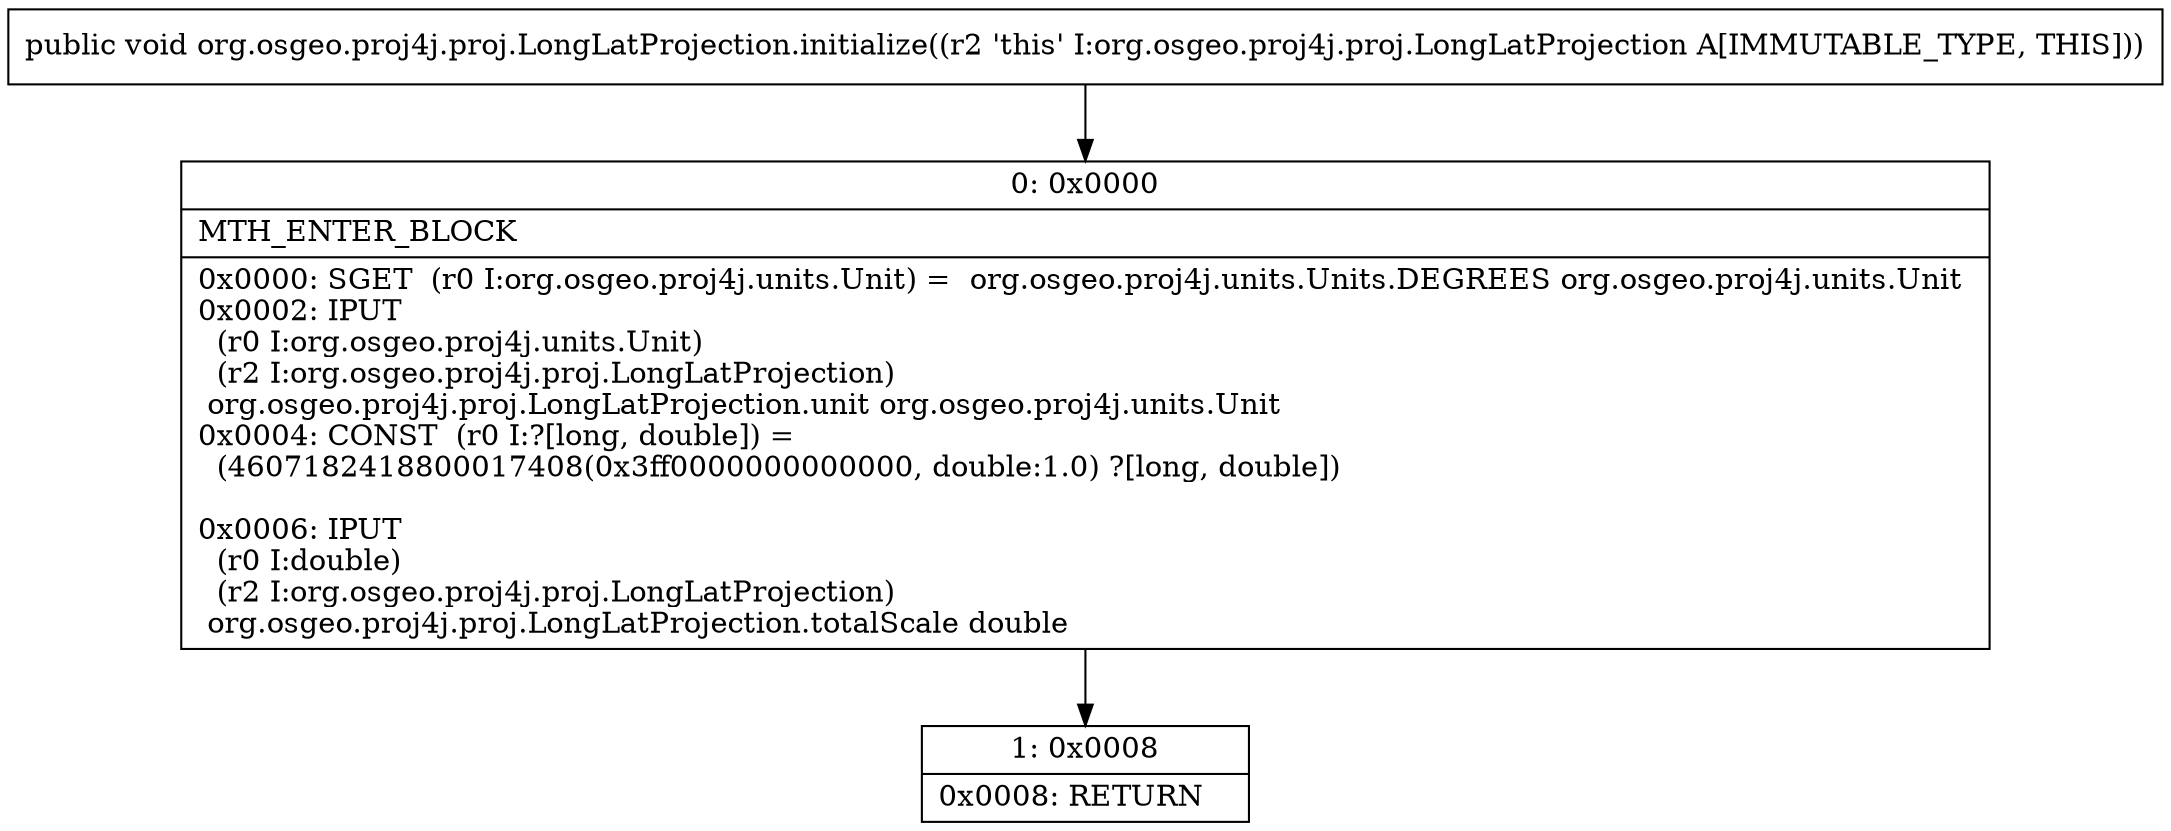 digraph "CFG fororg.osgeo.proj4j.proj.LongLatProjection.initialize()V" {
Node_0 [shape=record,label="{0\:\ 0x0000|MTH_ENTER_BLOCK\l|0x0000: SGET  (r0 I:org.osgeo.proj4j.units.Unit) =  org.osgeo.proj4j.units.Units.DEGREES org.osgeo.proj4j.units.Unit \l0x0002: IPUT  \l  (r0 I:org.osgeo.proj4j.units.Unit)\l  (r2 I:org.osgeo.proj4j.proj.LongLatProjection)\l org.osgeo.proj4j.proj.LongLatProjection.unit org.osgeo.proj4j.units.Unit \l0x0004: CONST  (r0 I:?[long, double]) = \l  (4607182418800017408(0x3ff0000000000000, double:1.0) ?[long, double])\l \l0x0006: IPUT  \l  (r0 I:double)\l  (r2 I:org.osgeo.proj4j.proj.LongLatProjection)\l org.osgeo.proj4j.proj.LongLatProjection.totalScale double \l}"];
Node_1 [shape=record,label="{1\:\ 0x0008|0x0008: RETURN   \l}"];
MethodNode[shape=record,label="{public void org.osgeo.proj4j.proj.LongLatProjection.initialize((r2 'this' I:org.osgeo.proj4j.proj.LongLatProjection A[IMMUTABLE_TYPE, THIS])) }"];
MethodNode -> Node_0;
Node_0 -> Node_1;
}

